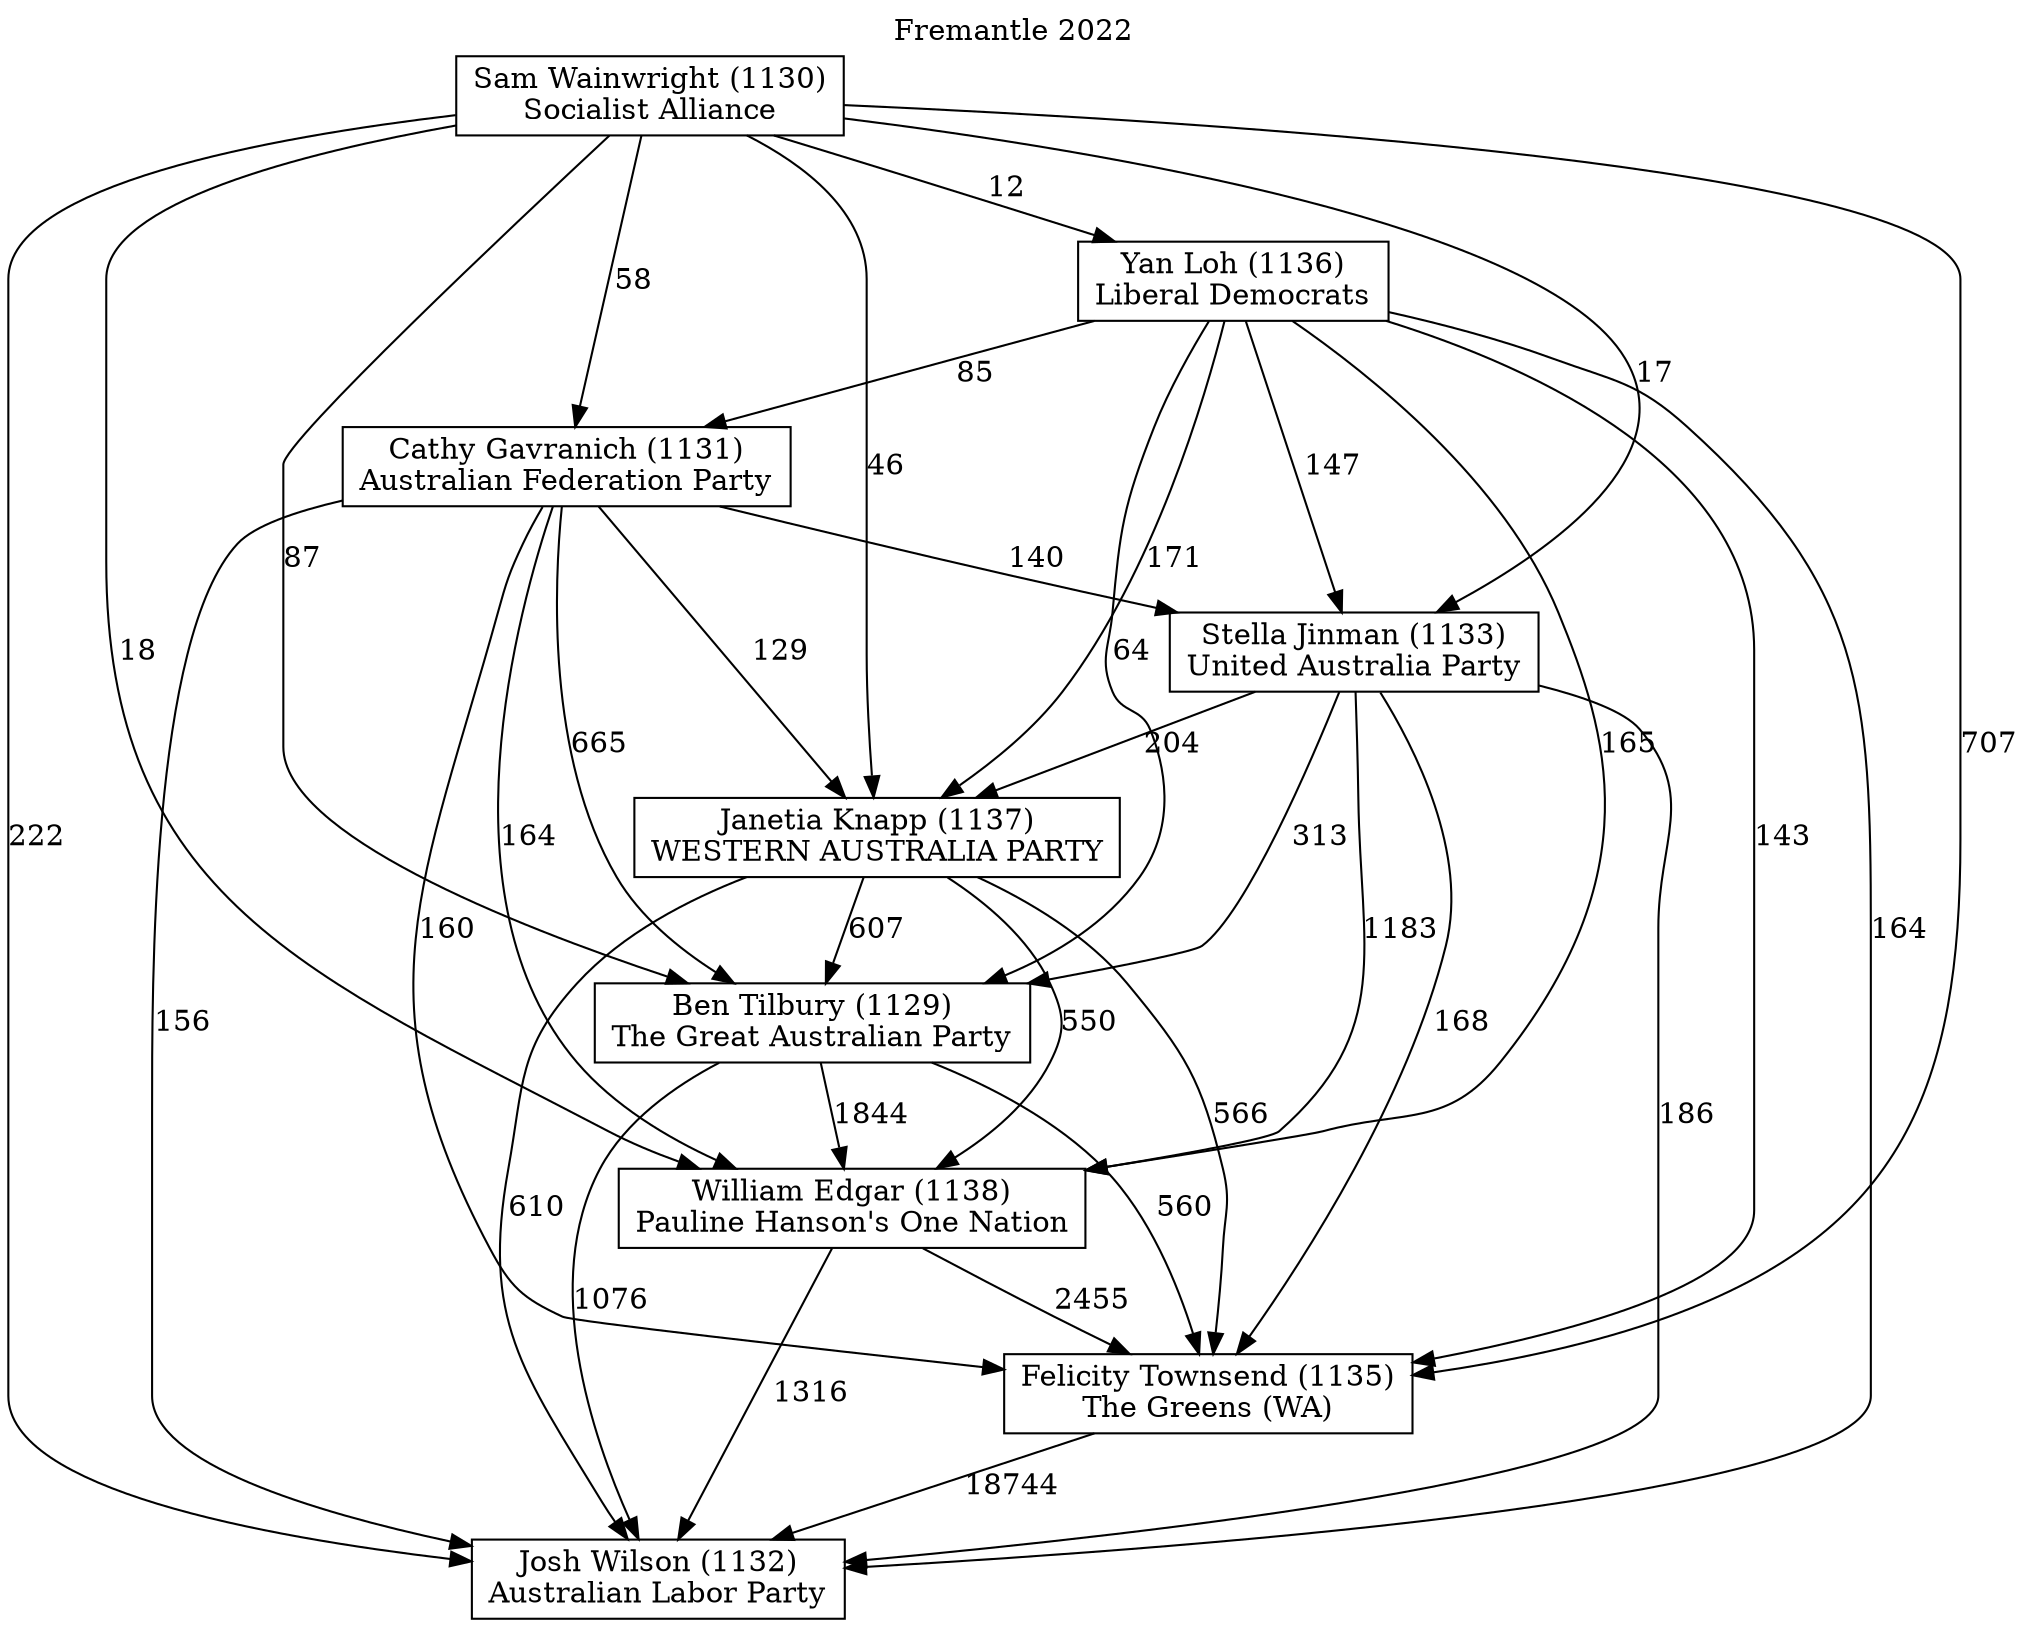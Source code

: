 // House preference flow
digraph "Josh Wilson (1132)_Fremantle_2022" {
	graph [label="Fremantle 2022" labelloc=t mclimit=10]
	node [shape=box]
	"Josh Wilson (1132)" [label="Josh Wilson (1132)
Australian Labor Party"]
	"Yan Loh (1136)" [label="Yan Loh (1136)
Liberal Democrats"]
	"Sam Wainwright (1130)" [label="Sam Wainwright (1130)
Socialist Alliance"]
	"Felicity Townsend (1135)" [label="Felicity Townsend (1135)
The Greens (WA)"]
	"Cathy Gavranich (1131)" [label="Cathy Gavranich (1131)
Australian Federation Party"]
	"Janetia Knapp (1137)" [label="Janetia Knapp (1137)
WESTERN AUSTRALIA PARTY"]
	"Stella Jinman (1133)" [label="Stella Jinman (1133)
United Australia Party"]
	"Ben Tilbury (1129)" [label="Ben Tilbury (1129)
The Great Australian Party"]
	"William Edgar (1138)" [label="William Edgar (1138)
Pauline Hanson's One Nation"]
	"Stella Jinman (1133)" -> "Janetia Knapp (1137)" [label=204]
	"Stella Jinman (1133)" -> "Josh Wilson (1132)" [label=186]
	"Sam Wainwright (1130)" -> "Ben Tilbury (1129)" [label=87]
	"Cathy Gavranich (1131)" -> "Janetia Knapp (1137)" [label=129]
	"Ben Tilbury (1129)" -> "Felicity Townsend (1135)" [label=560]
	"Janetia Knapp (1137)" -> "Josh Wilson (1132)" [label=610]
	"Cathy Gavranich (1131)" -> "William Edgar (1138)" [label=164]
	"Sam Wainwright (1130)" -> "Cathy Gavranich (1131)" [label=58]
	"Sam Wainwright (1130)" -> "Stella Jinman (1133)" [label=17]
	"Janetia Knapp (1137)" -> "Ben Tilbury (1129)" [label=607]
	"Yan Loh (1136)" -> "Cathy Gavranich (1131)" [label=85]
	"Yan Loh (1136)" -> "Janetia Knapp (1137)" [label=171]
	"Yan Loh (1136)" -> "William Edgar (1138)" [label=165]
	"Janetia Knapp (1137)" -> "Felicity Townsend (1135)" [label=566]
	"William Edgar (1138)" -> "Josh Wilson (1132)" [label=1316]
	"Janetia Knapp (1137)" -> "William Edgar (1138)" [label=550]
	"Cathy Gavranich (1131)" -> "Stella Jinman (1133)" [label=140]
	"Yan Loh (1136)" -> "Stella Jinman (1133)" [label=147]
	"Yan Loh (1136)" -> "Felicity Townsend (1135)" [label=143]
	"Felicity Townsend (1135)" -> "Josh Wilson (1132)" [label=18744]
	"Yan Loh (1136)" -> "Josh Wilson (1132)" [label=164]
	"Stella Jinman (1133)" -> "Ben Tilbury (1129)" [label=313]
	"Cathy Gavranich (1131)" -> "Josh Wilson (1132)" [label=156]
	"Stella Jinman (1133)" -> "William Edgar (1138)" [label=1183]
	"Sam Wainwright (1130)" -> "Janetia Knapp (1137)" [label=46]
	"Ben Tilbury (1129)" -> "Josh Wilson (1132)" [label=1076]
	"Sam Wainwright (1130)" -> "William Edgar (1138)" [label=18]
	"Stella Jinman (1133)" -> "Felicity Townsend (1135)" [label=168]
	"Sam Wainwright (1130)" -> "Felicity Townsend (1135)" [label=707]
	"Cathy Gavranich (1131)" -> "Felicity Townsend (1135)" [label=160]
	"Cathy Gavranich (1131)" -> "Ben Tilbury (1129)" [label=665]
	"Sam Wainwright (1130)" -> "Josh Wilson (1132)" [label=222]
	"William Edgar (1138)" -> "Felicity Townsend (1135)" [label=2455]
	"Sam Wainwright (1130)" -> "Yan Loh (1136)" [label=12]
	"Ben Tilbury (1129)" -> "William Edgar (1138)" [label=1844]
	"Yan Loh (1136)" -> "Ben Tilbury (1129)" [label=64]
}
